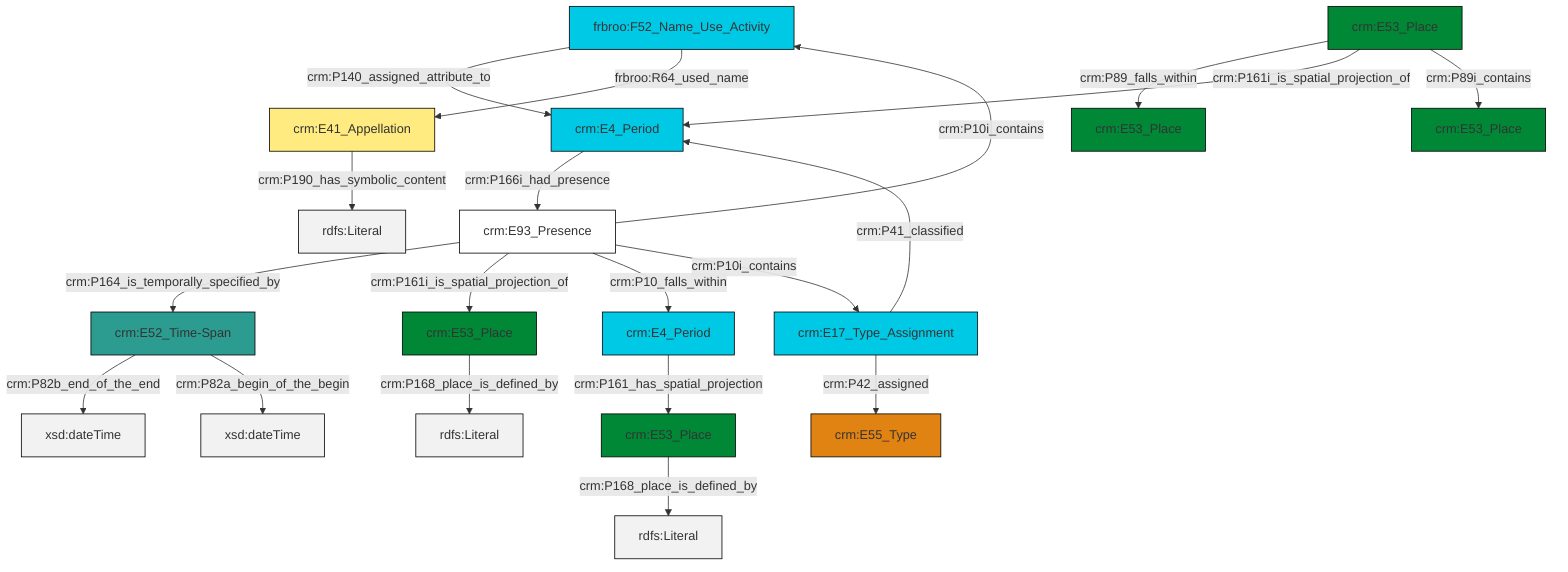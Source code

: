 graph TD
classDef Literal fill:#f2f2f2,stroke:#000000;
classDef CRM_Entity fill:#FFFFFF,stroke:#000000;
classDef Temporal_Entity fill:#00C9E6, stroke:#000000;
classDef Type fill:#E18312, stroke:#000000;
classDef Time-Span fill:#2C9C91, stroke:#000000;
classDef Appellation fill:#FFEB7F, stroke:#000000;
classDef Place fill:#008836, stroke:#000000;
classDef Persistent_Item fill:#B266B2, stroke:#000000;
classDef Conceptual_Object fill:#FFD700, stroke:#000000;
classDef Physical_Thing fill:#D2B48C, stroke:#000000;
classDef Actor fill:#f58aad, stroke:#000000;
classDef PC_Classes fill:#4ce600, stroke:#000000;
classDef Multi fill:#cccccc,stroke:#000000;

6["crm:E4_Period"]:::Temporal_Entity -->|crm:P161_has_spatial_projection| 0["crm:E53_Place"]:::Place
4["crm:E17_Type_Assignment"]:::Temporal_Entity -->|crm:P42_assigned| 9["crm:E55_Type"]:::Type
10["crm:E93_Presence"]:::CRM_Entity -->|crm:P164_is_temporally_specified_by| 11["crm:E52_Time-Span"]:::Time-Span
2["frbroo:F52_Name_Use_Activity"]:::Temporal_Entity -->|crm:P140_assigned_attribute_to| 7["crm:E4_Period"]:::Temporal_Entity
10["crm:E93_Presence"]:::CRM_Entity -->|crm:P161i_is_spatial_projection_of| 12["crm:E53_Place"]:::Place
10["crm:E93_Presence"]:::CRM_Entity -->|crm:P10_falls_within| 6["crm:E4_Period"]:::Temporal_Entity
16["crm:E53_Place"]:::Place -->|crm:P89_falls_within| 17["crm:E53_Place"]:::Place
16["crm:E53_Place"]:::Place -->|crm:P161i_is_spatial_projection_of| 7["crm:E4_Period"]:::Temporal_Entity
2["frbroo:F52_Name_Use_Activity"]:::Temporal_Entity -->|frbroo:R64_used_name| 18["crm:E41_Appellation"]:::Appellation
18["crm:E41_Appellation"]:::Appellation -->|crm:P190_has_symbolic_content| 19[rdfs:Literal]:::Literal
7["crm:E4_Period"]:::Temporal_Entity -->|crm:P166i_had_presence| 10["crm:E93_Presence"]:::CRM_Entity
10["crm:E93_Presence"]:::CRM_Entity -->|crm:P10i_contains| 4["crm:E17_Type_Assignment"]:::Temporal_Entity
11["crm:E52_Time-Span"]:::Time-Span -->|crm:P82b_end_of_the_end| 24[xsd:dateTime]:::Literal
11["crm:E52_Time-Span"]:::Time-Span -->|crm:P82a_begin_of_the_begin| 25[xsd:dateTime]:::Literal
0["crm:E53_Place"]:::Place -->|crm:P168_place_is_defined_by| 26[rdfs:Literal]:::Literal
10["crm:E93_Presence"]:::CRM_Entity -->|crm:P10i_contains| 2["frbroo:F52_Name_Use_Activity"]:::Temporal_Entity
16["crm:E53_Place"]:::Place -->|crm:P89i_contains| 21["crm:E53_Place"]:::Place
12["crm:E53_Place"]:::Place -->|crm:P168_place_is_defined_by| 28[rdfs:Literal]:::Literal
4["crm:E17_Type_Assignment"]:::Temporal_Entity -->|crm:P41_classified| 7["crm:E4_Period"]:::Temporal_Entity